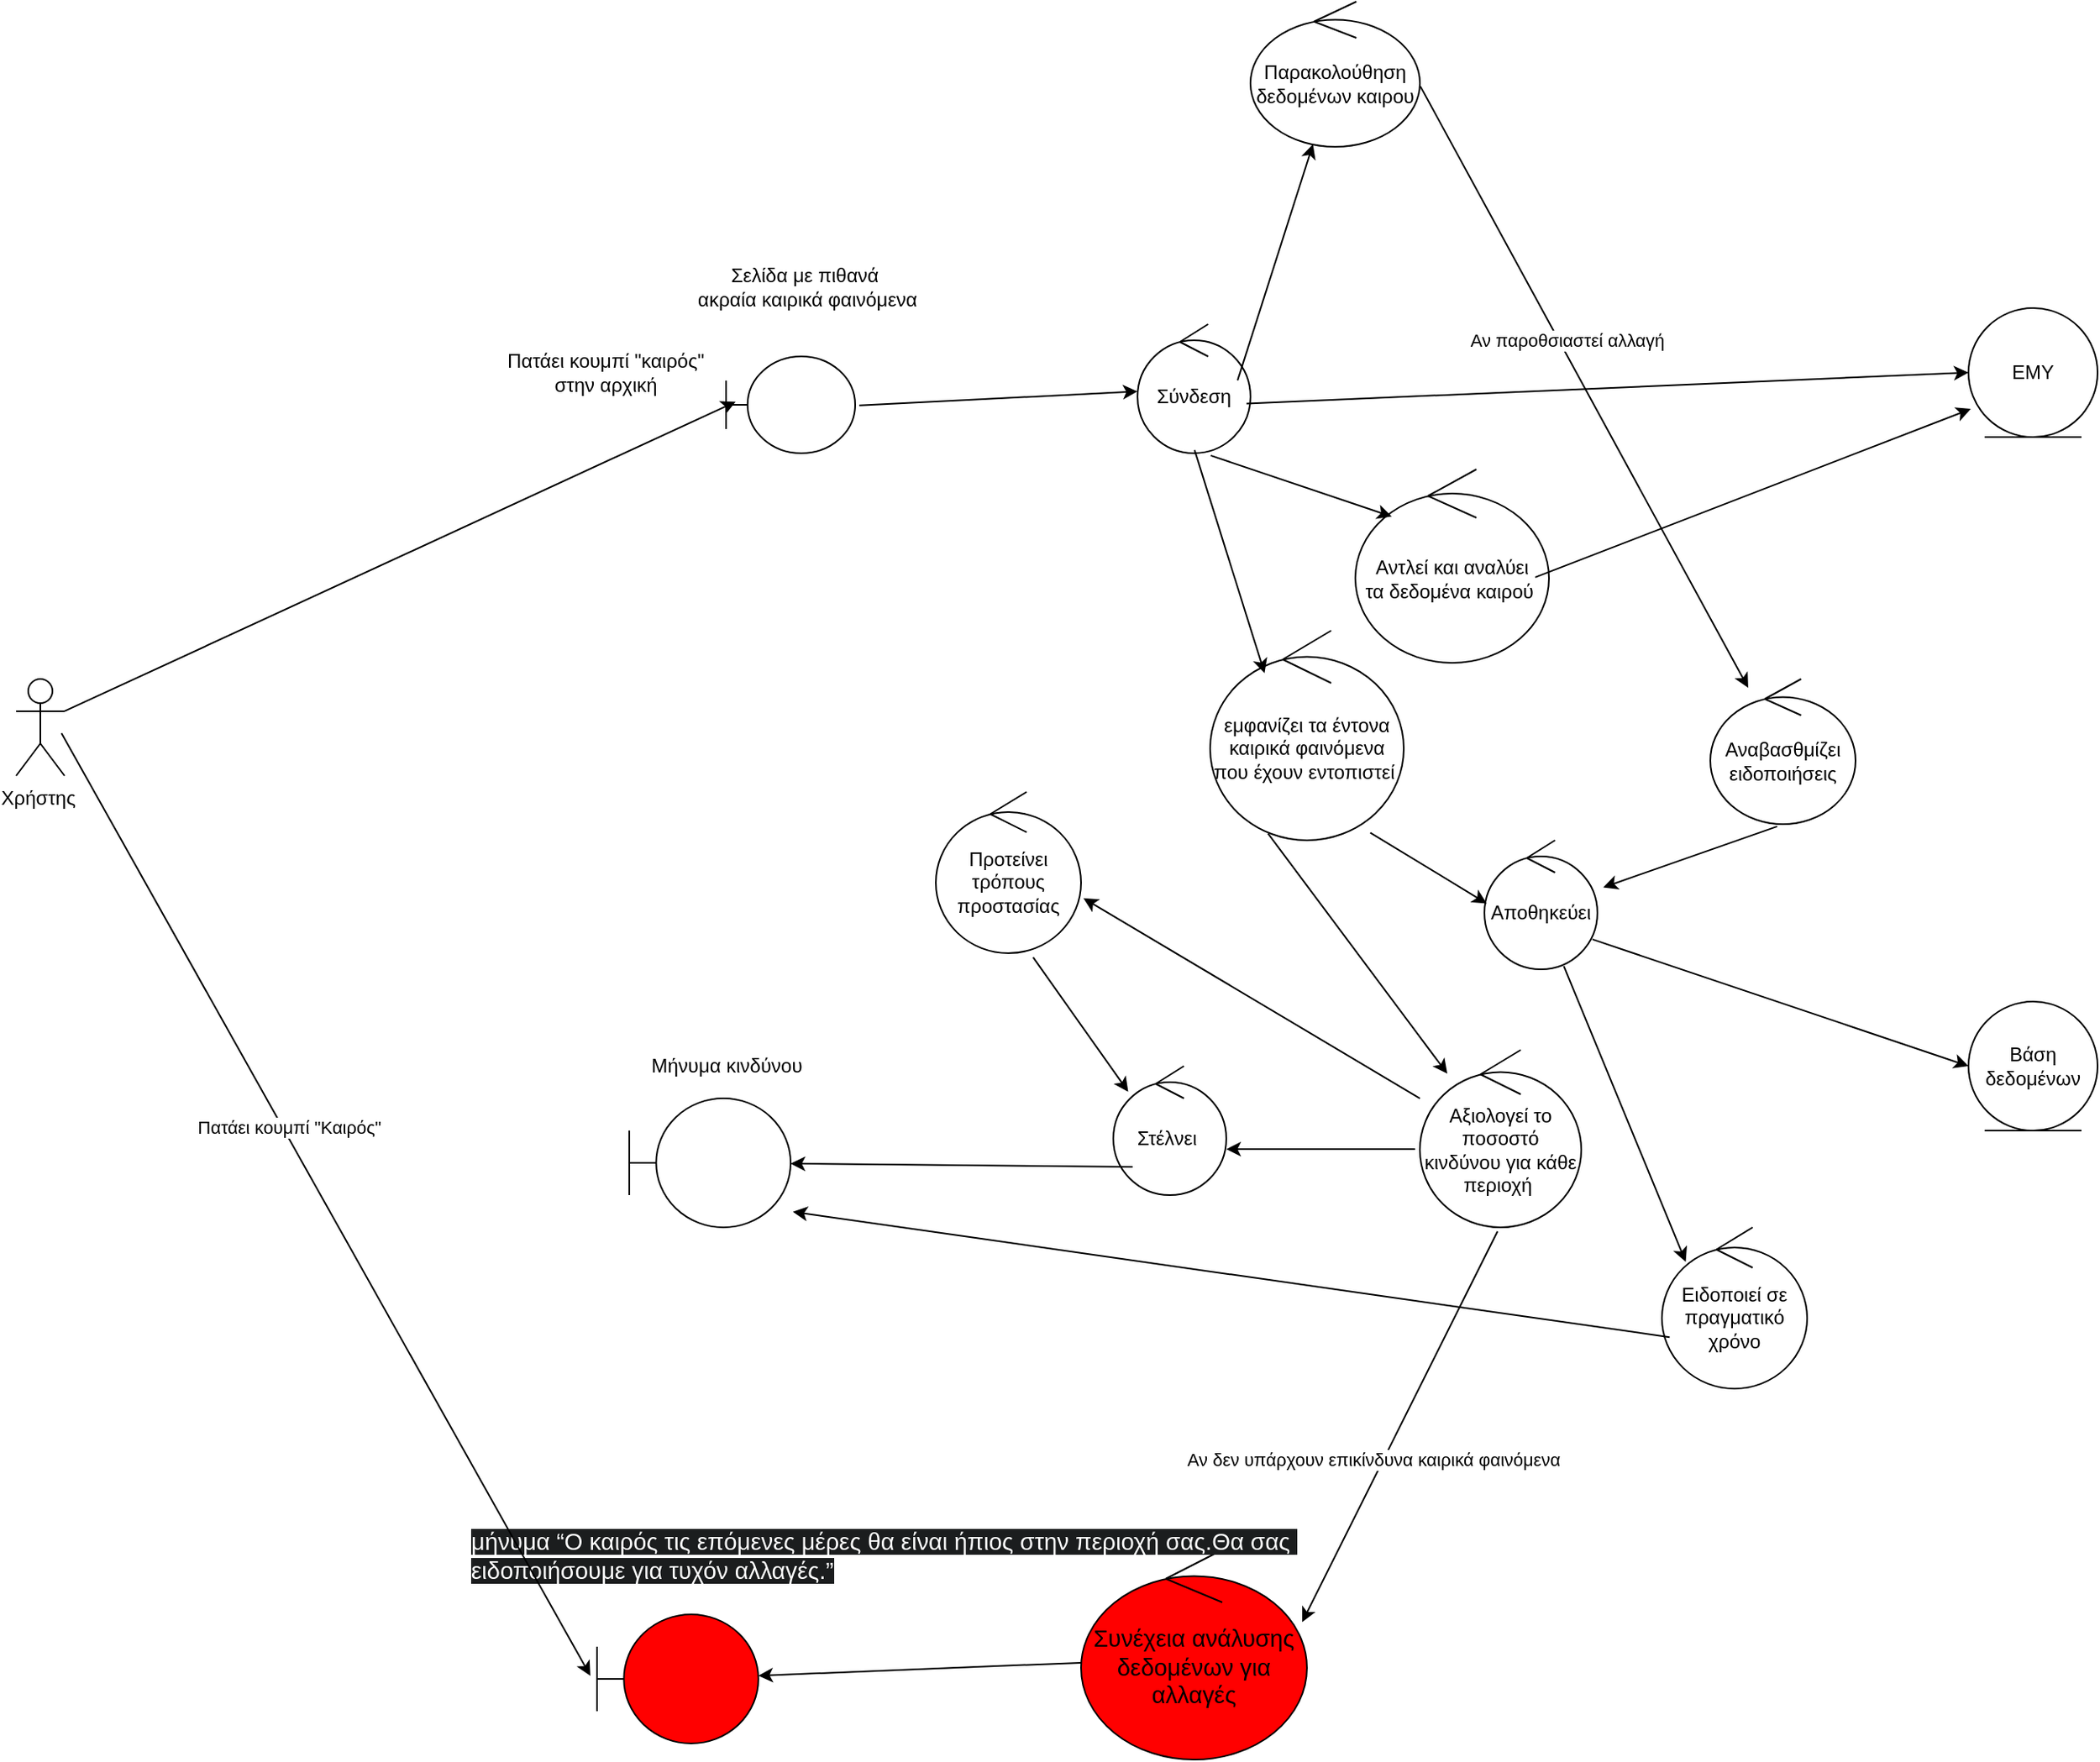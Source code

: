 <mxfile version="26.2.2">
  <diagram name="Page-1" id="WMm4HYXyoeToZ7DNB53U">
    <mxGraphModel dx="2627" dy="1747" grid="1" gridSize="10" guides="1" tooltips="1" connect="1" arrows="1" fold="1" page="1" pageScale="1" pageWidth="850" pageHeight="1100" math="0" shadow="0">
      <root>
        <mxCell id="0" />
        <mxCell id="1" parent="0" />
        <mxCell id="2FsYYZ8QG7o00mOwB2fM-1" value="Χρήστης&amp;nbsp;" style="shape=umlActor;verticalLabelPosition=bottom;verticalAlign=top;html=1;" vertex="1" parent="1">
          <mxGeometry x="360" y="640" width="30" height="60" as="geometry" />
        </mxCell>
        <mxCell id="2FsYYZ8QG7o00mOwB2fM-2" value="" style="shape=umlBoundary;whiteSpace=wrap;html=1;" vertex="1" parent="1">
          <mxGeometry x="800" y="440" width="80" height="60" as="geometry" />
        </mxCell>
        <mxCell id="2FsYYZ8QG7o00mOwB2fM-3" value="Βάση δεδομένων" style="ellipse;shape=umlEntity;whiteSpace=wrap;html=1;" vertex="1" parent="1">
          <mxGeometry x="1570" y="840" width="80" height="80" as="geometry" />
        </mxCell>
        <mxCell id="2FsYYZ8QG7o00mOwB2fM-4" value="ΕΜΥ" style="ellipse;shape=umlEntity;whiteSpace=wrap;html=1;" vertex="1" parent="1">
          <mxGeometry x="1570" y="410" width="80" height="80" as="geometry" />
        </mxCell>
        <mxCell id="2FsYYZ8QG7o00mOwB2fM-5" value="&lt;span style=&quot;text-wrap-mode: nowrap;&quot;&gt;Αντλεί και αναλύει&lt;/span&gt;&lt;div style=&quot;text-wrap-mode: nowrap;&quot;&gt;τα δεδομένα καιρού&amp;nbsp;&lt;/div&gt;" style="ellipse;shape=umlControl;whiteSpace=wrap;html=1;" vertex="1" parent="1">
          <mxGeometry x="1190" y="510" width="120" height="120" as="geometry" />
        </mxCell>
        <mxCell id="2FsYYZ8QG7o00mOwB2fM-6" value="Αξιολογεί το ποσοστό κινδύνου για κάθε περιοχή&amp;nbsp;" style="ellipse;shape=umlControl;whiteSpace=wrap;html=1;" vertex="1" parent="1">
          <mxGeometry x="1230" y="870" width="100" height="110" as="geometry" />
        </mxCell>
        <mxCell id="2FsYYZ8QG7o00mOwB2fM-7" value="εμφανίζει τα έντονα καιρικά φαινόμενα που έχουν εντοπιστεί&amp;nbsp;" style="ellipse;shape=umlControl;whiteSpace=wrap;html=1;" vertex="1" parent="1">
          <mxGeometry x="1100" y="610" width="120" height="130" as="geometry" />
        </mxCell>
        <mxCell id="2FsYYZ8QG7o00mOwB2fM-8" value="&lt;br&gt;&lt;div&gt;&lt;span style=&quot;text-wrap-mode: wrap;&quot;&gt;Σελίδα με πιθανά&amp;nbsp;&lt;/span&gt;&lt;/div&gt;&lt;div&gt;&lt;span style=&quot;text-wrap-mode: wrap;&quot;&gt;ακραία καιρικά φαινόμενα&lt;/span&gt;&lt;/div&gt;" style="text;html=1;align=center;verticalAlign=middle;resizable=0;points=[];autosize=1;strokeColor=none;fillColor=none;" vertex="1" parent="1">
          <mxGeometry x="770" y="360" width="160" height="60" as="geometry" />
        </mxCell>
        <mxCell id="2FsYYZ8QG7o00mOwB2fM-9" value="Πατάει κουμπί &quot;καιρός&quot;&lt;div&gt;&amp;nbsp;στην αρχική&amp;nbsp;&lt;/div&gt;" style="text;html=1;align=center;verticalAlign=middle;resizable=0;points=[];autosize=1;strokeColor=none;fillColor=none;" vertex="1" parent="1">
          <mxGeometry x="650" y="430" width="150" height="40" as="geometry" />
        </mxCell>
        <mxCell id="2FsYYZ8QG7o00mOwB2fM-10" value="&lt;font face=&quot;Arial, sans-serif&quot;&gt;&lt;span style=&quot;font-size: 14.667px; white-space-collapse: preserve;&quot;&gt;Συνέχεια ανάλυσης δεδομένων για αλλαγές&lt;/span&gt;&lt;/font&gt;" style="ellipse;shape=umlControl;whiteSpace=wrap;html=1;fillColor=#FF0000;" vertex="1" parent="1">
          <mxGeometry x="1020" y="1180" width="140" height="130" as="geometry" />
        </mxCell>
        <mxCell id="2FsYYZ8QG7o00mOwB2fM-11" value="" style="endArrow=classic;html=1;rounded=0;exitX=1;exitY=0.333;exitDx=0;exitDy=0;exitPerimeter=0;entryX=0.074;entryY=0.469;entryDx=0;entryDy=0;entryPerimeter=0;" edge="1" parent="1" source="2FsYYZ8QG7o00mOwB2fM-1" target="2FsYYZ8QG7o00mOwB2fM-2">
          <mxGeometry width="50" height="50" relative="1" as="geometry">
            <mxPoint x="1000" y="750" as="sourcePoint" />
            <mxPoint x="870" y="630" as="targetPoint" />
          </mxGeometry>
        </mxCell>
        <mxCell id="2FsYYZ8QG7o00mOwB2fM-12" value="" style="endArrow=classic;html=1;rounded=0;exitX=1.032;exitY=0.506;exitDx=0;exitDy=0;exitPerimeter=0;" edge="1" parent="1" source="2FsYYZ8QG7o00mOwB2fM-2" target="2FsYYZ8QG7o00mOwB2fM-13">
          <mxGeometry width="50" height="50" relative="1" as="geometry">
            <mxPoint x="1000" y="750" as="sourcePoint" />
            <mxPoint x="1090" y="460" as="targetPoint" />
          </mxGeometry>
        </mxCell>
        <mxCell id="2FsYYZ8QG7o00mOwB2fM-13" value="Σύνδεση" style="ellipse;shape=umlControl;whiteSpace=wrap;html=1;" vertex="1" parent="1">
          <mxGeometry x="1055" y="420" width="70" height="80" as="geometry" />
        </mxCell>
        <mxCell id="2FsYYZ8QG7o00mOwB2fM-14" value="" style="endArrow=classic;html=1;rounded=0;exitX=0.965;exitY=0.615;exitDx=0;exitDy=0;exitPerimeter=0;entryX=0;entryY=0.5;entryDx=0;entryDy=0;" edge="1" parent="1" source="2FsYYZ8QG7o00mOwB2fM-13" target="2FsYYZ8QG7o00mOwB2fM-4">
          <mxGeometry width="50" height="50" relative="1" as="geometry">
            <mxPoint x="1000" y="750" as="sourcePoint" />
            <mxPoint x="1050" y="700" as="targetPoint" />
          </mxGeometry>
        </mxCell>
        <mxCell id="2FsYYZ8QG7o00mOwB2fM-15" value="" style="endArrow=classic;html=1;rounded=0;exitX=0.648;exitY=1.018;exitDx=0;exitDy=0;exitPerimeter=0;entryX=0.188;entryY=0.244;entryDx=0;entryDy=0;entryPerimeter=0;" edge="1" parent="1" source="2FsYYZ8QG7o00mOwB2fM-13" target="2FsYYZ8QG7o00mOwB2fM-5">
          <mxGeometry width="50" height="50" relative="1" as="geometry">
            <mxPoint x="1000" y="750" as="sourcePoint" />
            <mxPoint x="1050" y="700" as="targetPoint" />
          </mxGeometry>
        </mxCell>
        <mxCell id="2FsYYZ8QG7o00mOwB2fM-16" value="" style="endArrow=classic;html=1;rounded=0;exitX=0.505;exitY=0.976;exitDx=0;exitDy=0;exitPerimeter=0;entryX=0.281;entryY=0.203;entryDx=0;entryDy=0;entryPerimeter=0;" edge="1" parent="1" source="2FsYYZ8QG7o00mOwB2fM-13" target="2FsYYZ8QG7o00mOwB2fM-7">
          <mxGeometry width="50" height="50" relative="1" as="geometry">
            <mxPoint x="1000" y="750" as="sourcePoint" />
            <mxPoint x="1050" y="700" as="targetPoint" />
          </mxGeometry>
        </mxCell>
        <mxCell id="2FsYYZ8QG7o00mOwB2fM-17" value="" style="endArrow=classic;html=1;rounded=0;entryX=0;entryY=0.5;entryDx=0;entryDy=0;exitX=0.957;exitY=0.768;exitDx=0;exitDy=0;exitPerimeter=0;" edge="1" parent="1" source="2FsYYZ8QG7o00mOwB2fM-19" target="2FsYYZ8QG7o00mOwB2fM-3">
          <mxGeometry width="50" height="50" relative="1" as="geometry">
            <mxPoint x="1370" y="810" as="sourcePoint" />
            <mxPoint x="1050" y="700" as="targetPoint" />
          </mxGeometry>
        </mxCell>
        <mxCell id="2FsYYZ8QG7o00mOwB2fM-18" value="" style="endArrow=classic;html=1;rounded=0;exitX=0.929;exitY=0.558;exitDx=0;exitDy=0;exitPerimeter=0;entryX=0.018;entryY=0.782;entryDx=0;entryDy=0;entryPerimeter=0;" edge="1" parent="1" source="2FsYYZ8QG7o00mOwB2fM-5" target="2FsYYZ8QG7o00mOwB2fM-4">
          <mxGeometry width="50" height="50" relative="1" as="geometry">
            <mxPoint x="1000" y="750" as="sourcePoint" />
            <mxPoint x="1050" y="700" as="targetPoint" />
          </mxGeometry>
        </mxCell>
        <mxCell id="2FsYYZ8QG7o00mOwB2fM-19" value="Αποθηκεύει" style="ellipse;shape=umlControl;whiteSpace=wrap;html=1;" vertex="1" parent="1">
          <mxGeometry x="1270" y="740" width="70" height="80" as="geometry" />
        </mxCell>
        <mxCell id="2FsYYZ8QG7o00mOwB2fM-20" value="" style="endArrow=classic;html=1;rounded=0;exitX=0.827;exitY=0.964;exitDx=0;exitDy=0;exitPerimeter=0;entryX=0.021;entryY=0.49;entryDx=0;entryDy=0;entryPerimeter=0;" edge="1" parent="1" source="2FsYYZ8QG7o00mOwB2fM-7" target="2FsYYZ8QG7o00mOwB2fM-19">
          <mxGeometry width="50" height="50" relative="1" as="geometry">
            <mxPoint x="1000" y="750" as="sourcePoint" />
            <mxPoint x="1050" y="700" as="targetPoint" />
          </mxGeometry>
        </mxCell>
        <mxCell id="2FsYYZ8QG7o00mOwB2fM-21" value="" style="endArrow=classic;html=1;rounded=0;exitX=0.299;exitY=0.968;exitDx=0;exitDy=0;exitPerimeter=0;entryX=0.17;entryY=0.134;entryDx=0;entryDy=0;entryPerimeter=0;" edge="1" parent="1" source="2FsYYZ8QG7o00mOwB2fM-7" target="2FsYYZ8QG7o00mOwB2fM-6">
          <mxGeometry width="50" height="50" relative="1" as="geometry">
            <mxPoint x="1000" y="750" as="sourcePoint" />
            <mxPoint x="1040" y="850" as="targetPoint" />
          </mxGeometry>
        </mxCell>
        <mxCell id="2FsYYZ8QG7o00mOwB2fM-22" value="Στέλνει&amp;nbsp;" style="ellipse;shape=umlControl;whiteSpace=wrap;html=1;" vertex="1" parent="1">
          <mxGeometry x="1040" y="880" width="70" height="80" as="geometry" />
        </mxCell>
        <mxCell id="2FsYYZ8QG7o00mOwB2fM-23" value="" style="endArrow=classic;html=1;rounded=0;exitX=0.171;exitY=0.782;exitDx=0;exitDy=0;exitPerimeter=0;" edge="1" parent="1" source="2FsYYZ8QG7o00mOwB2fM-22" target="2FsYYZ8QG7o00mOwB2fM-24">
          <mxGeometry width="50" height="50" relative="1" as="geometry">
            <mxPoint x="1000" y="750" as="sourcePoint" />
            <mxPoint x="930" y="873" as="targetPoint" />
          </mxGeometry>
        </mxCell>
        <mxCell id="2FsYYZ8QG7o00mOwB2fM-24" value="" style="shape=umlBoundary;whiteSpace=wrap;html=1;" vertex="1" parent="1">
          <mxGeometry x="740" y="900" width="100" height="80" as="geometry" />
        </mxCell>
        <mxCell id="2FsYYZ8QG7o00mOwB2fM-25" value="Μήνυμα κινδύνου" style="text;html=1;align=center;verticalAlign=middle;resizable=0;points=[];autosize=1;strokeColor=none;fillColor=none;" vertex="1" parent="1">
          <mxGeometry x="740" y="865" width="120" height="30" as="geometry" />
        </mxCell>
        <mxCell id="2FsYYZ8QG7o00mOwB2fM-26" value="" style="endArrow=classic;html=1;rounded=0;exitX=-0.03;exitY=0.559;exitDx=0;exitDy=0;exitPerimeter=0;entryX=1;entryY=0.644;entryDx=0;entryDy=0;entryPerimeter=0;" edge="1" parent="1" source="2FsYYZ8QG7o00mOwB2fM-6" target="2FsYYZ8QG7o00mOwB2fM-22">
          <mxGeometry width="50" height="50" relative="1" as="geometry">
            <mxPoint x="1000" y="750" as="sourcePoint" />
            <mxPoint x="1050" y="700" as="targetPoint" />
          </mxGeometry>
        </mxCell>
        <mxCell id="2FsYYZ8QG7o00mOwB2fM-27" value="" style="endArrow=classic;html=1;rounded=0;entryX=0.132;entryY=0.199;entryDx=0;entryDy=0;entryPerimeter=0;exitX=0.67;exitY=1.026;exitDx=0;exitDy=0;exitPerimeter=0;" edge="1" parent="1" source="2FsYYZ8QG7o00mOwB2fM-28" target="2FsYYZ8QG7o00mOwB2fM-22">
          <mxGeometry width="50" height="50" relative="1" as="geometry">
            <mxPoint x="1080" y="830" as="sourcePoint" />
            <mxPoint x="1010" y="790" as="targetPoint" />
          </mxGeometry>
        </mxCell>
        <mxCell id="2FsYYZ8QG7o00mOwB2fM-28" value="Προτείνει τρόπους προστασίας" style="ellipse;shape=umlControl;whiteSpace=wrap;html=1;" vertex="1" parent="1">
          <mxGeometry x="930" y="710" width="90" height="100" as="geometry" />
        </mxCell>
        <mxCell id="2FsYYZ8QG7o00mOwB2fM-29" value="" style="endArrow=classic;html=1;rounded=0;exitX=0;exitY=0.273;exitDx=0;exitDy=0;exitPerimeter=0;entryX=1.016;entryY=0.659;entryDx=0;entryDy=0;entryPerimeter=0;" edge="1" parent="1" source="2FsYYZ8QG7o00mOwB2fM-6" target="2FsYYZ8QG7o00mOwB2fM-28">
          <mxGeometry width="50" height="50" relative="1" as="geometry">
            <mxPoint x="1030" y="800" as="sourcePoint" />
            <mxPoint x="1080" y="750" as="targetPoint" />
          </mxGeometry>
        </mxCell>
        <mxCell id="2FsYYZ8QG7o00mOwB2fM-30" value="" style="endArrow=classic;html=1;rounded=0;exitX=0.886;exitY=0.435;exitDx=0;exitDy=0;exitPerimeter=0;" edge="1" parent="1" source="2FsYYZ8QG7o00mOwB2fM-13" target="2FsYYZ8QG7o00mOwB2fM-31">
          <mxGeometry width="50" height="50" relative="1" as="geometry">
            <mxPoint x="1000" y="750" as="sourcePoint" />
            <mxPoint x="1240" y="340" as="targetPoint" />
          </mxGeometry>
        </mxCell>
        <mxCell id="2FsYYZ8QG7o00mOwB2fM-31" value="Παρακολούθηση δεδομένων καιρου" style="ellipse;shape=umlControl;whiteSpace=wrap;html=1;" vertex="1" parent="1">
          <mxGeometry x="1125" y="220" width="105" height="90" as="geometry" />
        </mxCell>
        <mxCell id="2FsYYZ8QG7o00mOwB2fM-32" value="" style="endArrow=classic;html=1;rounded=0;exitX=1.003;exitY=0.584;exitDx=0;exitDy=0;exitPerimeter=0;" edge="1" parent="1" source="2FsYYZ8QG7o00mOwB2fM-31" target="2FsYYZ8QG7o00mOwB2fM-34">
          <mxGeometry width="50" height="50" relative="1" as="geometry">
            <mxPoint x="1000" y="750" as="sourcePoint" />
            <mxPoint x="1360" y="230" as="targetPoint" />
          </mxGeometry>
        </mxCell>
        <mxCell id="2FsYYZ8QG7o00mOwB2fM-33" value="Αν παροθσιαστεί αλλαγή" style="edgeLabel;html=1;align=center;verticalAlign=middle;resizable=0;points=[];" vertex="1" connectable="0" parent="2FsYYZ8QG7o00mOwB2fM-32">
          <mxGeometry x="-0.147" y="3" relative="1" as="geometry">
            <mxPoint x="1" as="offset" />
          </mxGeometry>
        </mxCell>
        <mxCell id="2FsYYZ8QG7o00mOwB2fM-34" value="Αναβασθμίζει ειδοποιήσεις" style="ellipse;shape=umlControl;whiteSpace=wrap;html=1;" vertex="1" parent="1">
          <mxGeometry x="1410" y="640" width="90" height="90" as="geometry" />
        </mxCell>
        <mxCell id="2FsYYZ8QG7o00mOwB2fM-35" value="" style="endArrow=classic;html=1;rounded=0;exitX=0.46;exitY=1.016;exitDx=0;exitDy=0;exitPerimeter=0;entryX=1.052;entryY=0.365;entryDx=0;entryDy=0;entryPerimeter=0;" edge="1" parent="1" source="2FsYYZ8QG7o00mOwB2fM-34" target="2FsYYZ8QG7o00mOwB2fM-19">
          <mxGeometry width="50" height="50" relative="1" as="geometry">
            <mxPoint x="1310" y="530" as="sourcePoint" />
            <mxPoint x="1360" y="480" as="targetPoint" />
          </mxGeometry>
        </mxCell>
        <mxCell id="2FsYYZ8QG7o00mOwB2fM-36" value="Ειδοποιεί σε πραγματικό χρόνο" style="ellipse;shape=umlControl;whiteSpace=wrap;html=1;" vertex="1" parent="1">
          <mxGeometry x="1380" y="980" width="90" height="100" as="geometry" />
        </mxCell>
        <mxCell id="2FsYYZ8QG7o00mOwB2fM-37" value="" style="endArrow=classic;html=1;rounded=0;exitX=0.703;exitY=0.976;exitDx=0;exitDy=0;exitPerimeter=0;entryX=0.164;entryY=0.214;entryDx=0;entryDy=0;entryPerimeter=0;" edge="1" parent="1" source="2FsYYZ8QG7o00mOwB2fM-19" target="2FsYYZ8QG7o00mOwB2fM-36">
          <mxGeometry width="50" height="50" relative="1" as="geometry">
            <mxPoint x="1310" y="860" as="sourcePoint" />
            <mxPoint x="1360" y="810" as="targetPoint" />
          </mxGeometry>
        </mxCell>
        <mxCell id="2FsYYZ8QG7o00mOwB2fM-38" value="" style="endArrow=classic;html=1;rounded=0;exitX=0.053;exitY=0.681;exitDx=0;exitDy=0;exitPerimeter=0;entryX=1.014;entryY=0.879;entryDx=0;entryDy=0;entryPerimeter=0;" edge="1" parent="1" source="2FsYYZ8QG7o00mOwB2fM-36" target="2FsYYZ8QG7o00mOwB2fM-24">
          <mxGeometry width="50" height="50" relative="1" as="geometry">
            <mxPoint x="1310" y="860" as="sourcePoint" />
            <mxPoint x="1360" y="810" as="targetPoint" />
          </mxGeometry>
        </mxCell>
        <mxCell id="2FsYYZ8QG7o00mOwB2fM-39" value="" style="endArrow=classic;html=1;rounded=0;exitX=0.481;exitY=1.023;exitDx=0;exitDy=0;exitPerimeter=0;entryX=0.979;entryY=0.344;entryDx=0;entryDy=0;entryPerimeter=0;" edge="1" parent="1" source="2FsYYZ8QG7o00mOwB2fM-6" target="2FsYYZ8QG7o00mOwB2fM-10">
          <mxGeometry width="50" height="50" relative="1" as="geometry">
            <mxPoint x="1236.85" y="1245.94" as="sourcePoint" />
            <mxPoint x="1210" y="1160" as="targetPoint" />
          </mxGeometry>
        </mxCell>
        <mxCell id="2FsYYZ8QG7o00mOwB2fM-40" value="Αν δεν υπάρχουν επικίνδυνα καιρικά φαινόμενα" style="edgeLabel;html=1;align=center;verticalAlign=middle;resizable=0;points=[];" vertex="1" connectable="0" parent="2FsYYZ8QG7o00mOwB2fM-39">
          <mxGeometry x="0.186" y="-5" relative="1" as="geometry">
            <mxPoint x="-1" as="offset" />
          </mxGeometry>
        </mxCell>
        <mxCell id="2FsYYZ8QG7o00mOwB2fM-41" value="&lt;span style=&quot;color: rgb(255, 255, 255); font-family: Arial, sans-serif; font-size: 14.667px; font-style: normal; font-variant-ligatures: normal; font-variant-caps: normal; font-weight: 400; letter-spacing: normal; orphans: 2; text-align: center; text-indent: 0px; text-transform: none; widows: 2; word-spacing: 0px; -webkit-text-stroke-width: 0px; white-space: pre-wrap; background-color: rgb(27, 29, 30); text-decoration-thickness: initial; text-decoration-style: initial; text-decoration-color: initial; display: inline !important; float: none;&quot;&gt;μήνυμα&amp;nbsp;“Ο καιρός τις επόμενες μέρες θα είναι ήπιος στην περιοχή σας.Θα σας ειδοποιήσουμε για τυχόν αλλαγές.”&lt;/span&gt;" style="text;whiteSpace=wrap;html=1;" vertex="1" parent="1">
          <mxGeometry x="640" y="1160" width="560" height="60" as="geometry" />
        </mxCell>
        <mxCell id="2FsYYZ8QG7o00mOwB2fM-42" value="" style="endArrow=classic;html=1;rounded=0;exitX=0;exitY=0.538;exitDx=0;exitDy=0;exitPerimeter=0;" edge="1" parent="1" source="2FsYYZ8QG7o00mOwB2fM-10" target="2FsYYZ8QG7o00mOwB2fM-43">
          <mxGeometry width="50" height="50" relative="1" as="geometry">
            <mxPoint x="820" y="1090" as="sourcePoint" />
            <mxPoint x="840" y="1246.074" as="targetPoint" />
          </mxGeometry>
        </mxCell>
        <mxCell id="2FsYYZ8QG7o00mOwB2fM-43" value="" style="shape=umlBoundary;whiteSpace=wrap;html=1;fillColor=#FF0000;" vertex="1" parent="1">
          <mxGeometry x="720" y="1220" width="100" height="80" as="geometry" />
        </mxCell>
        <mxCell id="2FsYYZ8QG7o00mOwB2fM-44" value="" style="endArrow=classic;html=1;rounded=0;exitX=0.937;exitY=0.561;exitDx=0;exitDy=0;exitPerimeter=0;entryX=-0.041;entryY=0.476;entryDx=0;entryDy=0;entryPerimeter=0;" edge="1" parent="1" source="2FsYYZ8QG7o00mOwB2fM-1" target="2FsYYZ8QG7o00mOwB2fM-43">
          <mxGeometry width="50" height="50" relative="1" as="geometry">
            <mxPoint x="810" y="1090" as="sourcePoint" />
            <mxPoint x="860" y="1040" as="targetPoint" />
          </mxGeometry>
        </mxCell>
        <mxCell id="2FsYYZ8QG7o00mOwB2fM-45" value="Πατάει κουμπί &quot;Καιρός&quot;" style="edgeLabel;html=1;align=center;verticalAlign=middle;resizable=0;points=[];" vertex="1" connectable="0" parent="2FsYYZ8QG7o00mOwB2fM-44">
          <mxGeometry x="-0.16" y="3" relative="1" as="geometry">
            <mxPoint as="offset" />
          </mxGeometry>
        </mxCell>
      </root>
    </mxGraphModel>
  </diagram>
</mxfile>
